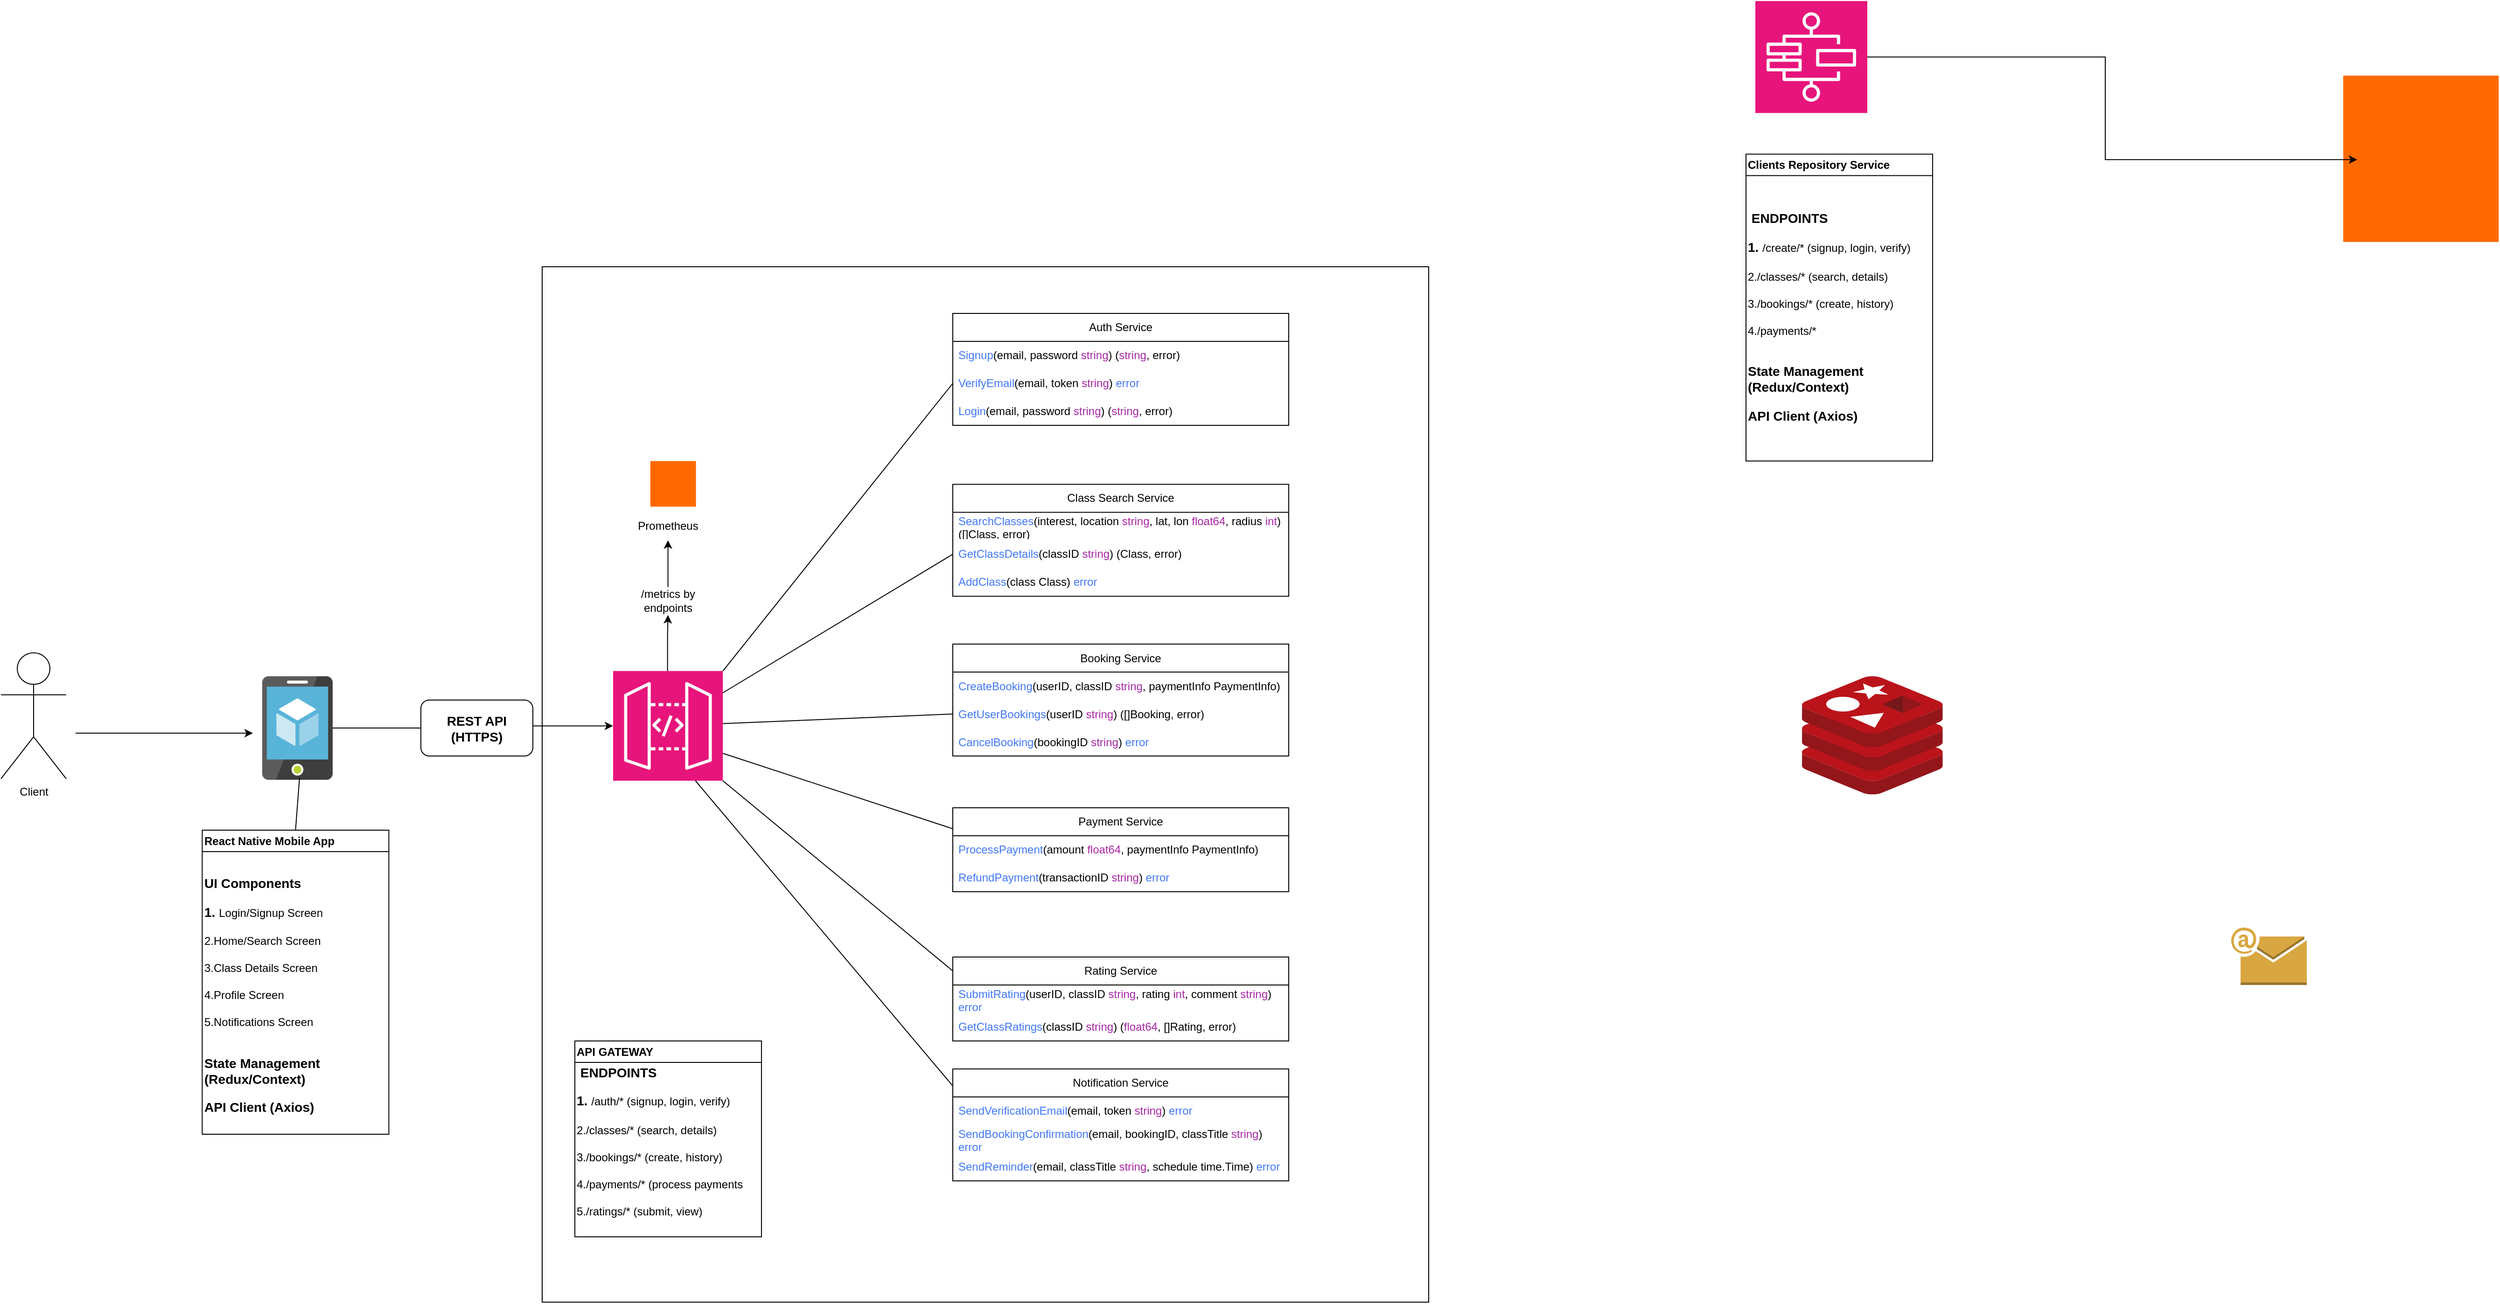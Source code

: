 <mxfile version="26.0.16">
  <diagram name="Page-1" id="qcjHH5lsIiazsaa5W-ul">
    <mxGraphModel dx="5980" dy="4520" grid="1" gridSize="10" guides="1" tooltips="1" connect="1" arrows="1" fold="1" page="1" pageScale="1" pageWidth="850" pageHeight="1100" math="0" shadow="0">
      <root>
        <object label="" id="0">
          <mxCell />
        </object>
        <mxCell id="1" parent="0" />
        <mxCell id="cJNAo7-rpcSI7vIQ_iWm-20" value="" style="rounded=0;whiteSpace=wrap;html=1;" parent="1" vertex="1">
          <mxGeometry x="290" y="-170" width="950" height="1110" as="geometry" />
        </mxCell>
        <mxCell id="cJNAo7-rpcSI7vIQ_iWm-12" style="edgeStyle=orthogonalEdgeStyle;rounded=0;orthogonalLoop=1;jettySize=auto;html=1;entryX=0;entryY=0.5;entryDx=0;entryDy=0;entryPerimeter=0;" parent="1" source="UwGBYlB62zekXMj5KIBy-1" target="UwGBYlB62zekXMj5KIBy-3" edge="1">
          <mxGeometry relative="1" as="geometry">
            <mxPoint x="220" y="324.5" as="targetPoint" />
          </mxGeometry>
        </mxCell>
        <mxCell id="UwGBYlB62zekXMj5KIBy-1" value="" style="image;sketch=0;aspect=fixed;html=1;points=[];align=center;fontSize=12;image=img/lib/mscae/App_Service_Mobile_App.svg;" parent="1" vertex="1">
          <mxGeometry x="-10" y="269" width="75.48" height="111" as="geometry" />
        </mxCell>
        <mxCell id="UAeihqjAnbuL0MjybBQk-22" style="edgeStyle=orthogonalEdgeStyle;rounded=0;orthogonalLoop=1;jettySize=auto;html=1;" edge="1" parent="1" source="UwGBYlB62zekXMj5KIBy-3" target="cJNAo7-rpcSI7vIQ_iWm-20">
          <mxGeometry relative="1" as="geometry">
            <Array as="points">
              <mxPoint x="630" y="-130" />
              <mxPoint x="630" y="-130" />
            </Array>
          </mxGeometry>
        </mxCell>
        <mxCell id="UwGBYlB62zekXMj5KIBy-3" value="" style="sketch=0;points=[[0,0,0],[0.25,0,0],[0.5,0,0],[0.75,0,0],[1,0,0],[0,1,0],[0.25,1,0],[0.5,1,0],[0.75,1,0],[1,1,0],[0,0.25,0],[0,0.5,0],[0,0.75,0],[1,0.25,0],[1,0.5,0],[1,0.75,0]];outlineConnect=0;fontColor=#232F3E;fillColor=#E7157B;strokeColor=#ffffff;dashed=0;verticalLabelPosition=bottom;verticalAlign=top;align=center;html=1;fontSize=12;fontStyle=0;aspect=fixed;shape=mxgraph.aws4.resourceIcon;resIcon=mxgraph.aws4.api_gateway;" parent="1" vertex="1">
          <mxGeometry x="366" y="263.4" width="117.6" height="117.6" as="geometry" />
        </mxCell>
        <mxCell id="feQHXw3CqpQp4v3quzRs-2" value="Client" style="shape=umlActor;verticalLabelPosition=bottom;verticalAlign=top;html=1;outlineConnect=0;" parent="1" vertex="1">
          <mxGeometry x="-290" y="243.9" width="70" height="135" as="geometry" />
        </mxCell>
        <mxCell id="feQHXw3CqpQp4v3quzRs-13" value="" style="points=[];aspect=fixed;html=1;align=center;shadow=0;dashed=0;fillColor=#FF6A00;strokeColor=none;shape=mxgraph.alibaba_cloud.prometheus;" parent="1" vertex="1">
          <mxGeometry x="405.9" y="38.3" width="48.9" height="48.9" as="geometry" />
        </mxCell>
        <mxCell id="feQHXw3CqpQp4v3quzRs-14" value="Prometheus" style="text;html=1;align=center;verticalAlign=middle;whiteSpace=wrap;rounded=0;" parent="1" vertex="1">
          <mxGeometry x="394.8" y="93.2" width="60" height="30" as="geometry" />
        </mxCell>
        <mxCell id="feQHXw3CqpQp4v3quzRs-15" value="" style="endArrow=classic;html=1;rounded=0;entryX=0.5;entryY=1;entryDx=0;entryDy=0;" parent="1" source="feQHXw3CqpQp4v3quzRs-16" target="feQHXw3CqpQp4v3quzRs-14" edge="1">
          <mxGeometry width="50" height="50" relative="1" as="geometry">
            <mxPoint x="353.35" y="284.4" as="sourcePoint" />
            <mxPoint x="363.35" y="213.4" as="targetPoint" />
          </mxGeometry>
        </mxCell>
        <mxCell id="feQHXw3CqpQp4v3quzRs-18" value="" style="endArrow=classic;html=1;rounded=0;entryX=0.5;entryY=1;entryDx=0;entryDy=0;" parent="1" target="feQHXw3CqpQp4v3quzRs-16" edge="1">
          <mxGeometry width="50" height="50" relative="1" as="geometry">
            <mxPoint x="424.35" y="263.4" as="sourcePoint" />
            <mxPoint x="352.35" y="183.4" as="targetPoint" />
            <Array as="points">
              <mxPoint x="424.35" y="223.4" />
            </Array>
          </mxGeometry>
        </mxCell>
        <mxCell id="feQHXw3CqpQp4v3quzRs-16" value="/metrics by endpoints" style="text;html=1;align=center;verticalAlign=middle;whiteSpace=wrap;rounded=0;" parent="1" vertex="1">
          <mxGeometry x="394.8" y="173.4" width="60" height="30" as="geometry" />
        </mxCell>
        <mxCell id="cJNAo7-rpcSI7vIQ_iWm-6" value="" style="endArrow=classic;html=1;rounded=0;" parent="1" edge="1">
          <mxGeometry width="50" height="50" relative="1" as="geometry">
            <mxPoint x="-210" y="330" as="sourcePoint" />
            <mxPoint x="-20" y="330" as="targetPoint" />
          </mxGeometry>
        </mxCell>
        <mxCell id="cJNAo7-rpcSI7vIQ_iWm-8" value="&lt;div&gt;React Native Mobile App&lt;/div&gt;" style="swimlane;whiteSpace=wrap;html=1;startSize=23;align=left;" parent="1" vertex="1">
          <mxGeometry x="-74.3" y="434" width="200" height="326" as="geometry" />
        </mxCell>
        <mxCell id="cJNAo7-rpcSI7vIQ_iWm-11" value="&lt;h3&gt;UI Components&lt;/h3&gt;&lt;h3&gt;1.&amp;nbsp;&lt;span style=&quot;background-color: transparent; color: light-dark(rgb(0, 0, 0), rgb(255, 255, 255)); font-size: 12px; font-weight: normal;&quot;&gt;Login/Signup Screen&lt;/span&gt;&lt;/h3&gt;&lt;h3&gt;&lt;span style=&quot;background-color: transparent; color: light-dark(rgb(0, 0, 0), rgb(255, 255, 255)); font-size: 12px; font-weight: normal;&quot;&gt;2.&lt;/span&gt;&lt;span style=&quot;background-color: transparent; color: light-dark(rgb(0, 0, 0), rgb(255, 255, 255)); font-size: 12px; font-weight: normal;&quot;&gt;Home/Search Screen&lt;/span&gt;&lt;/h3&gt;&lt;div&gt;3.&lt;span style=&quot;background-color: transparent; color: light-dark(rgb(0, 0, 0), rgb(255, 255, 255));&quot;&gt;Class Details Screen&lt;/span&gt;&lt;/div&gt;&lt;div&gt;&lt;span style=&quot;background-color: transparent; color: light-dark(rgb(0, 0, 0), rgb(255, 255, 255));&quot;&gt;&lt;br&gt;&lt;/span&gt;&lt;/div&gt;&lt;div&gt;&lt;span style=&quot;background-color: transparent; color: light-dark(rgb(0, 0, 0), rgb(255, 255, 255));&quot;&gt;4.&lt;/span&gt;&lt;span style=&quot;background-color: transparent; color: light-dark(rgb(0, 0, 0), rgb(255, 255, 255));&quot;&gt;Profile Screen&lt;/span&gt;&lt;/div&gt;&lt;div&gt;&lt;span style=&quot;background-color: transparent; color: light-dark(rgb(0, 0, 0), rgb(255, 255, 255));&quot;&gt;&lt;br&gt;&lt;/span&gt;&lt;/div&gt;&lt;div&gt;&lt;div&gt;5.Notifications Screen&lt;/div&gt;&lt;/div&gt;&lt;div&gt;&lt;br&gt;&lt;/div&gt;&lt;div&gt;&lt;h3&gt;State Management (Redux/Context)&lt;/h3&gt;&lt;/div&gt;&lt;div&gt;&lt;h3&gt;API Client (Axios)&lt;/h3&gt;&lt;/div&gt;" style="text;html=1;align=left;verticalAlign=middle;whiteSpace=wrap;rounded=0;" parent="cJNAo7-rpcSI7vIQ_iWm-8" vertex="1">
          <mxGeometry y="24.4" width="195.92" height="305.6" as="geometry" />
        </mxCell>
        <mxCell id="cJNAo7-rpcSI7vIQ_iWm-13" value="&lt;h3&gt;REST API (HTTPS)&lt;/h3&gt;" style="rounded=1;whiteSpace=wrap;html=1;" parent="1" vertex="1">
          <mxGeometry x="160" y="294.5" width="120" height="60" as="geometry" />
        </mxCell>
        <mxCell id="cJNAo7-rpcSI7vIQ_iWm-14" value="&lt;div&gt;API GATEWAY&lt;/div&gt;" style="swimlane;whiteSpace=wrap;html=1;startSize=23;align=left;" parent="1" vertex="1">
          <mxGeometry x="325" y="660" width="200" height="210" as="geometry" />
        </mxCell>
        <mxCell id="cJNAo7-rpcSI7vIQ_iWm-15" value="&lt;h3&gt;&amp;nbsp;ENDPOINTS&lt;/h3&gt;&lt;h3&gt;1.&amp;nbsp;&lt;span style=&quot;background-color: transparent; color: light-dark(rgb(0, 0, 0), rgb(255, 255, 255)); font-size: 12px; font-weight: normal;&quot; class=&quot;text-sm px-1 rounded-sm !font-mono bg-sunset/10 text-rust dark:bg-dawn/10 dark:text-dawn&quot;&gt;/auth/*&lt;/span&gt;&lt;span style=&quot;background-color: transparent; color: light-dark(rgb(0, 0, 0), rgb(255, 255, 255)); font-size: 12px; font-weight: normal;&quot;&gt; (signup, login, verify)&lt;/span&gt;&lt;/h3&gt;&lt;h3&gt;&lt;span style=&quot;background-color: transparent; color: light-dark(rgb(0, 0, 0), rgb(255, 255, 255)); font-size: 12px; font-weight: normal;&quot;&gt;2.&lt;/span&gt;&lt;span style=&quot;background-color: transparent; color: light-dark(rgb(0, 0, 0), rgb(255, 255, 255)); font-size: 12px; font-weight: normal;&quot; class=&quot;text-sm px-1 rounded-sm !font-mono bg-sunset/10 text-rust dark:bg-dawn/10 dark:text-dawn&quot;&gt;/classes/*&lt;/span&gt;&lt;span style=&quot;background-color: transparent; color: light-dark(rgb(0, 0, 0), rgb(255, 255, 255)); font-size: 12px; font-weight: normal;&quot;&gt; (search, details)&lt;/span&gt;&lt;/h3&gt;&lt;div&gt;3.&lt;span style=&quot;background-color: transparent; color: light-dark(rgb(0, 0, 0), rgb(255, 255, 255));&quot; class=&quot;text-sm px-1 rounded-sm !font-mono bg-sunset/10 text-rust dark:bg-dawn/10 dark:text-dawn&quot;&gt;/bookings/*&lt;/span&gt;&lt;span style=&quot;background-color: transparent; color: light-dark(rgb(0, 0, 0), rgb(255, 255, 255));&quot;&gt; (create, history)&lt;/span&gt;&lt;/div&gt;&lt;div&gt;&lt;span style=&quot;background-color: transparent; color: light-dark(rgb(0, 0, 0), rgb(255, 255, 255));&quot;&gt;&lt;br&gt;&lt;/span&gt;&lt;/div&gt;&lt;div&gt;&lt;span style=&quot;background-color: transparent; color: light-dark(rgb(0, 0, 0), rgb(255, 255, 255));&quot;&gt;4.&lt;/span&gt;&lt;span style=&quot;background-color: transparent; color: light-dark(rgb(0, 0, 0), rgb(255, 255, 255));&quot; class=&quot;text-sm px-1 rounded-sm !font-mono bg-sunset/10 text-rust dark:bg-dawn/10 dark:text-dawn&quot;&gt;/payments/*&lt;/span&gt;&lt;span style=&quot;background-color: transparent; color: light-dark(rgb(0, 0, 0), rgb(255, 255, 255));&quot;&gt; (process payments&lt;/span&gt;&lt;/div&gt;&lt;div&gt;&lt;span style=&quot;background-color: transparent; color: light-dark(rgb(0, 0, 0), rgb(255, 255, 255));&quot;&gt;&lt;br&gt;&lt;/span&gt;&lt;/div&gt;&lt;div&gt;&lt;div&gt;5.&lt;span style=&quot;background-color: transparent; color: light-dark(rgb(0, 0, 0), rgb(255, 255, 255));&quot; class=&quot;text-sm px-1 rounded-sm !font-mono bg-sunset/10 text-rust dark:bg-dawn/10 dark:text-dawn&quot;&gt;/ratings/*&lt;/span&gt;&lt;span style=&quot;background-color: transparent; color: light-dark(rgb(0, 0, 0), rgb(255, 255, 255));&quot;&gt; (submit, view)&lt;/span&gt;&lt;/div&gt;&lt;/div&gt;&lt;div&gt;&lt;br&gt;&lt;/div&gt;&lt;div&gt;&lt;h3&gt;&lt;br&gt;&lt;/h3&gt;&lt;/div&gt;" style="text;html=1;align=left;verticalAlign=middle;whiteSpace=wrap;rounded=0;" parent="cJNAo7-rpcSI7vIQ_iWm-14" vertex="1">
          <mxGeometry y="20.4" width="195.92" height="219.6" as="geometry" />
        </mxCell>
        <mxCell id="cJNAo7-rpcSI7vIQ_iWm-17" value="" style="endArrow=none;html=1;rounded=0;exitX=0.5;exitY=0;exitDx=0;exitDy=0;" parent="1" source="cJNAo7-rpcSI7vIQ_iWm-8" edge="1">
          <mxGeometry width="50" height="50" relative="1" as="geometry">
            <mxPoint x="30" y="428" as="sourcePoint" />
            <mxPoint x="30" y="377.5" as="targetPoint" />
          </mxGeometry>
        </mxCell>
        <mxCell id="UAeihqjAnbuL0MjybBQk-2" value="" style="image;sketch=0;aspect=fixed;html=1;points=[];align=center;fontSize=12;image=img/lib/mscae/Cache_Redis_Product.svg;" vertex="1" parent="1">
          <mxGeometry x="1640" y="269" width="150.83" height="126.7" as="geometry" />
        </mxCell>
        <mxCell id="UAeihqjAnbuL0MjybBQk-3" value="&lt;div&gt;Auth Service&lt;/div&gt;" style="swimlane;fontStyle=0;childLayout=stackLayout;horizontal=1;startSize=30;horizontalStack=0;resizeParent=1;resizeParentMax=0;resizeLast=0;collapsible=1;marginBottom=0;whiteSpace=wrap;html=1;" vertex="1" parent="1">
          <mxGeometry x="730" y="-120" width="360" height="120" as="geometry" />
        </mxCell>
        <mxCell id="UAeihqjAnbuL0MjybBQk-4" value="&lt;span style=&quot;color: rgb(64, 120, 242);&quot; class=&quot;hljs-function&quot;&gt;Signup&lt;/span&gt;&lt;span class=&quot;hljs-function hljs-params&quot;&gt;(email, password &lt;/span&gt;&lt;span style=&quot;color: rgb(166, 38, 164);&quot; class=&quot;hljs-function hljs-params&quot;&gt;string&lt;/span&gt;&lt;span class=&quot;hljs-function hljs-params&quot;&gt;)&lt;/span&gt;&lt;span class=&quot;hljs-function&quot;&gt; &lt;/span&gt;&lt;span class=&quot;hljs-function hljs-params&quot;&gt;(&lt;/span&gt;&lt;span style=&quot;color: rgb(166, 38, 164);&quot; class=&quot;hljs-function hljs-params&quot;&gt;string&lt;/span&gt;&lt;span class=&quot;hljs-function hljs-params&quot;&gt;, error)&lt;/span&gt;" style="text;strokeColor=none;fillColor=none;align=left;verticalAlign=middle;spacingLeft=4;spacingRight=4;overflow=hidden;points=[[0,0.5],[1,0.5]];portConstraint=eastwest;rotatable=0;whiteSpace=wrap;html=1;" vertex="1" parent="UAeihqjAnbuL0MjybBQk-3">
          <mxGeometry y="30" width="360" height="30" as="geometry" />
        </mxCell>
        <mxCell id="UAeihqjAnbuL0MjybBQk-17" value="&lt;span style=&quot;color: rgb(64, 120, 242);&quot; class=&quot;hljs-function&quot;&gt;VerifyEmail&lt;/span&gt;&lt;span class=&quot;hljs-function hljs-params&quot;&gt;(email, token&amp;nbsp;&lt;/span&gt;&lt;span style=&quot;color: rgb(166, 38, 164);&quot; class=&quot;hljs-function hljs-params&quot;&gt;string&lt;/span&gt;&lt;span class=&quot;hljs-function hljs-params&quot;&gt;)&lt;/span&gt;&lt;span class=&quot;hljs-function&quot;&gt;&amp;nbsp;&lt;/span&gt;&lt;span style=&quot;color: rgb(64, 120, 242);&quot; class=&quot;hljs-function&quot;&gt;error&lt;/span&gt;" style="text;strokeColor=none;fillColor=none;align=left;verticalAlign=middle;spacingLeft=4;spacingRight=4;overflow=hidden;points=[[0,0.5],[1,0.5]];portConstraint=eastwest;rotatable=0;whiteSpace=wrap;html=1;" vertex="1" parent="UAeihqjAnbuL0MjybBQk-3">
          <mxGeometry y="60" width="360" height="30" as="geometry" />
        </mxCell>
        <mxCell id="UAeihqjAnbuL0MjybBQk-18" value="&lt;div&gt;&lt;span style=&quot;color: rgb(64, 120, 242);&quot; class=&quot;hljs-function&quot;&gt;Login&lt;/span&gt;&lt;span class=&quot;hljs-function hljs-params&quot;&gt;(email, password &lt;/span&gt;&lt;span style=&quot;color: rgb(166, 38, 164);&quot; class=&quot;hljs-function hljs-params&quot;&gt;string&lt;/span&gt;&lt;span class=&quot;hljs-function hljs-params&quot;&gt;)&lt;/span&gt;&lt;span class=&quot;hljs-function&quot;&gt; &lt;/span&gt;&lt;span class=&quot;hljs-function hljs-params&quot;&gt;(&lt;/span&gt;&lt;span style=&quot;color: rgb(166, 38, 164);&quot; class=&quot;hljs-function hljs-params&quot;&gt;string&lt;/span&gt;&lt;span class=&quot;hljs-function hljs-params&quot;&gt;, error)&lt;/span&gt;&lt;/div&gt;" style="text;strokeColor=none;fillColor=none;align=left;verticalAlign=middle;spacingLeft=4;spacingRight=4;overflow=hidden;points=[[0,0.5],[1,0.5]];portConstraint=eastwest;rotatable=0;whiteSpace=wrap;html=1;" vertex="1" parent="UAeihqjAnbuL0MjybBQk-3">
          <mxGeometry y="90" width="360" height="30" as="geometry" />
        </mxCell>
        <mxCell id="UAeihqjAnbuL0MjybBQk-8" value="Class Search Service" style="swimlane;fontStyle=0;childLayout=stackLayout;horizontal=1;startSize=30;horizontalStack=0;resizeParent=1;resizeParentMax=0;resizeLast=0;collapsible=1;marginBottom=0;whiteSpace=wrap;html=1;" vertex="1" parent="1">
          <mxGeometry x="730" y="63.2" width="360" height="120" as="geometry" />
        </mxCell>
        <mxCell id="UAeihqjAnbuL0MjybBQk-9" value="&lt;div&gt;&lt;span style=&quot;color: rgb(64, 120, 242);&quot; class=&quot;hljs-function&quot;&gt;SearchClasses&lt;/span&gt;&lt;span class=&quot;hljs-function hljs-params&quot;&gt;(interest, location &lt;/span&gt;&lt;span style=&quot;color: rgb(166, 38, 164);&quot; class=&quot;hljs-function hljs-params&quot;&gt;string&lt;/span&gt;&lt;span class=&quot;hljs-function hljs-params&quot;&gt;, lat, lon &lt;/span&gt;&lt;span style=&quot;color: rgb(166, 38, 164);&quot; class=&quot;hljs-function hljs-params&quot;&gt;float64&lt;/span&gt;&lt;span class=&quot;hljs-function hljs-params&quot;&gt;, radius &lt;/span&gt;&lt;span style=&quot;color: rgb(166, 38, 164);&quot; class=&quot;hljs-function hljs-params&quot;&gt;int&lt;/span&gt;&lt;span class=&quot;hljs-function hljs-params&quot;&gt;)&lt;/span&gt;&lt;span class=&quot;hljs-function&quot;&gt; &lt;/span&gt;&lt;span class=&quot;hljs-function hljs-params&quot;&gt;([]Class, error)&lt;/span&gt;&lt;/div&gt;" style="text;strokeColor=none;fillColor=none;align=left;verticalAlign=middle;spacingLeft=4;spacingRight=4;overflow=hidden;points=[[0,0.5],[1,0.5]];portConstraint=eastwest;rotatable=0;whiteSpace=wrap;html=1;" vertex="1" parent="UAeihqjAnbuL0MjybBQk-8">
          <mxGeometry y="30" width="360" height="30" as="geometry" />
        </mxCell>
        <mxCell id="UAeihqjAnbuL0MjybBQk-19" value="&lt;div&gt;&lt;span style=&quot;color: rgb(64, 120, 242);&quot; class=&quot;hljs-function&quot;&gt;GetClassDetails&lt;/span&gt;&lt;span class=&quot;hljs-function hljs-params&quot;&gt;(classID &lt;/span&gt;&lt;span style=&quot;color: rgb(166, 38, 164);&quot; class=&quot;hljs-function hljs-params&quot;&gt;string&lt;/span&gt;&lt;span class=&quot;hljs-function hljs-params&quot;&gt;)&lt;/span&gt;&lt;span class=&quot;hljs-function&quot;&gt; &lt;/span&gt;&lt;span class=&quot;hljs-function hljs-params&quot;&gt;(Class, error)&lt;/span&gt;&lt;/div&gt;" style="text;strokeColor=none;fillColor=none;align=left;verticalAlign=middle;spacingLeft=4;spacingRight=4;overflow=hidden;points=[[0,0.5],[1,0.5]];portConstraint=eastwest;rotatable=0;whiteSpace=wrap;html=1;" vertex="1" parent="UAeihqjAnbuL0MjybBQk-8">
          <mxGeometry y="60" width="360" height="30" as="geometry" />
        </mxCell>
        <mxCell id="UAeihqjAnbuL0MjybBQk-20" value="&lt;div&gt;&lt;span style=&quot;color: rgb(64, 120, 242);&quot; class=&quot;hljs-function&quot;&gt;AddClass&lt;/span&gt;&lt;span class=&quot;hljs-function hljs-params&quot;&gt;(class Class)&lt;/span&gt;&lt;span class=&quot;hljs-function&quot;&gt; &lt;/span&gt;&lt;span style=&quot;color: rgb(64, 120, 242);&quot; class=&quot;hljs-function&quot;&gt;error&lt;/span&gt;&lt;/div&gt;" style="text;strokeColor=none;fillColor=none;align=left;verticalAlign=middle;spacingLeft=4;spacingRight=4;overflow=hidden;points=[[0,0.5],[1,0.5]];portConstraint=eastwest;rotatable=0;whiteSpace=wrap;html=1;" vertex="1" parent="UAeihqjAnbuL0MjybBQk-8">
          <mxGeometry y="90" width="360" height="30" as="geometry" />
        </mxCell>
        <mxCell id="UAeihqjAnbuL0MjybBQk-10" value="Booking Service" style="swimlane;fontStyle=0;childLayout=stackLayout;horizontal=1;startSize=30;horizontalStack=0;resizeParent=1;resizeParentMax=0;resizeLast=0;collapsible=1;marginBottom=0;whiteSpace=wrap;html=1;" vertex="1" parent="1">
          <mxGeometry x="730" y="234.5" width="360" height="120" as="geometry" />
        </mxCell>
        <mxCell id="UAeihqjAnbuL0MjybBQk-11" value="&lt;div&gt;&lt;span class=&quot;hljs-function&quot;&gt; &lt;/span&gt;&lt;span style=&quot;color: rgb(64, 120, 242);&quot; class=&quot;hljs-function&quot;&gt;CreateBooking&lt;/span&gt;&lt;span class=&quot;hljs-function hljs-params&quot;&gt;(userID, classID &lt;/span&gt;&lt;span style=&quot;color: rgb(166, 38, 164);&quot; class=&quot;hljs-function hljs-params&quot;&gt;string&lt;/span&gt;&lt;span class=&quot;hljs-function hljs-params&quot;&gt;, paymentInfo PaymentInfo)&lt;/span&gt;&lt;/div&gt;" style="text;strokeColor=none;fillColor=none;align=left;verticalAlign=middle;spacingLeft=4;spacingRight=4;overflow=hidden;points=[[0,0.5],[1,0.5]];portConstraint=eastwest;rotatable=0;whiteSpace=wrap;html=1;" vertex="1" parent="UAeihqjAnbuL0MjybBQk-10">
          <mxGeometry y="30" width="360" height="30" as="geometry" />
        </mxCell>
        <mxCell id="UAeihqjAnbuL0MjybBQk-29" value="&lt;div&gt;&lt;span style=&quot;color: rgb(64, 120, 242);&quot; class=&quot;hljs-function&quot;&gt;GetUserBookings&lt;/span&gt;&lt;span class=&quot;hljs-function hljs-params&quot;&gt;(userID &lt;/span&gt;&lt;span style=&quot;color: rgb(166, 38, 164);&quot; class=&quot;hljs-function hljs-params&quot;&gt;string&lt;/span&gt;&lt;span class=&quot;hljs-function hljs-params&quot;&gt;)&lt;/span&gt;&lt;span class=&quot;hljs-function&quot;&gt; &lt;/span&gt;&lt;span class=&quot;hljs-function hljs-params&quot;&gt;([]Booking, error)&lt;/span&gt;&lt;/div&gt;" style="text;strokeColor=none;fillColor=none;align=left;verticalAlign=middle;spacingLeft=4;spacingRight=4;overflow=hidden;points=[[0,0.5],[1,0.5]];portConstraint=eastwest;rotatable=0;whiteSpace=wrap;html=1;" vertex="1" parent="UAeihqjAnbuL0MjybBQk-10">
          <mxGeometry y="60" width="360" height="30" as="geometry" />
        </mxCell>
        <mxCell id="UAeihqjAnbuL0MjybBQk-30" value="&lt;div&gt;&lt;span style=&quot;color: rgb(64, 120, 242);&quot; class=&quot;hljs-function&quot;&gt;CancelBooking&lt;/span&gt;&lt;span class=&quot;hljs-function hljs-params&quot;&gt;(bookingID &lt;/span&gt;&lt;span style=&quot;color: rgb(166, 38, 164);&quot; class=&quot;hljs-function hljs-params&quot;&gt;string&lt;/span&gt;&lt;span class=&quot;hljs-function hljs-params&quot;&gt;)&lt;/span&gt;&lt;span class=&quot;hljs-function&quot;&gt; &lt;/span&gt;&lt;span style=&quot;color: rgb(64, 120, 242);&quot; class=&quot;hljs-function&quot;&gt;error&lt;/span&gt;&lt;/div&gt;" style="text;strokeColor=none;fillColor=none;align=left;verticalAlign=middle;spacingLeft=4;spacingRight=4;overflow=hidden;points=[[0,0.5],[1,0.5]];portConstraint=eastwest;rotatable=0;whiteSpace=wrap;html=1;" vertex="1" parent="UAeihqjAnbuL0MjybBQk-10">
          <mxGeometry y="90" width="360" height="30" as="geometry" />
        </mxCell>
        <mxCell id="UAeihqjAnbuL0MjybBQk-12" value="Payment Service" style="swimlane;fontStyle=0;childLayout=stackLayout;horizontal=1;startSize=30;horizontalStack=0;resizeParent=1;resizeParentMax=0;resizeLast=0;collapsible=1;marginBottom=0;whiteSpace=wrap;html=1;" vertex="1" parent="1">
          <mxGeometry x="730" y="410" width="360" height="90" as="geometry" />
        </mxCell>
        <mxCell id="UAeihqjAnbuL0MjybBQk-13" value="&lt;div&gt;&lt;span style=&quot;color: rgb(64, 120, 242);&quot; class=&quot;hljs-function&quot;&gt;ProcessPayment&lt;/span&gt;&lt;span class=&quot;hljs-function hljs-params&quot;&gt;(amount &lt;/span&gt;&lt;span style=&quot;color: rgb(166, 38, 164);&quot; class=&quot;hljs-function hljs-params&quot;&gt;float64&lt;/span&gt;&lt;span class=&quot;hljs-function hljs-params&quot;&gt;, paymentInfo PaymentInfo)&lt;/span&gt;&lt;/div&gt;" style="text;strokeColor=none;fillColor=none;align=left;verticalAlign=middle;spacingLeft=4;spacingRight=4;overflow=hidden;points=[[0,0.5],[1,0.5]];portConstraint=eastwest;rotatable=0;whiteSpace=wrap;html=1;" vertex="1" parent="UAeihqjAnbuL0MjybBQk-12">
          <mxGeometry y="30" width="360" height="30" as="geometry" />
        </mxCell>
        <mxCell id="UAeihqjAnbuL0MjybBQk-31" value="&lt;div&gt;&lt;span style=&quot;color: rgb(64, 120, 242);&quot; class=&quot;hljs-function&quot;&gt;RefundPayment&lt;/span&gt;&lt;span class=&quot;hljs-function hljs-params&quot;&gt;(transactionID &lt;/span&gt;&lt;span style=&quot;color: rgb(166, 38, 164);&quot; class=&quot;hljs-function hljs-params&quot;&gt;string&lt;/span&gt;&lt;span class=&quot;hljs-function hljs-params&quot;&gt;)&lt;/span&gt;&lt;span class=&quot;hljs-function&quot;&gt; &lt;/span&gt;&lt;span style=&quot;color: rgb(64, 120, 242);&quot; class=&quot;hljs-function&quot;&gt;error&lt;/span&gt;&lt;/div&gt;" style="text;strokeColor=none;fillColor=none;align=left;verticalAlign=middle;spacingLeft=4;spacingRight=4;overflow=hidden;points=[[0,0.5],[1,0.5]];portConstraint=eastwest;rotatable=0;whiteSpace=wrap;html=1;" vertex="1" parent="UAeihqjAnbuL0MjybBQk-12">
          <mxGeometry y="60" width="360" height="30" as="geometry" />
        </mxCell>
        <mxCell id="UAeihqjAnbuL0MjybBQk-14" value="Rating Service" style="swimlane;fontStyle=0;childLayout=stackLayout;horizontal=1;startSize=30;horizontalStack=0;resizeParent=1;resizeParentMax=0;resizeLast=0;collapsible=1;marginBottom=0;whiteSpace=wrap;html=1;" vertex="1" parent="1">
          <mxGeometry x="730" y="570" width="360" height="90" as="geometry" />
        </mxCell>
        <mxCell id="UAeihqjAnbuL0MjybBQk-15" value="&lt;div&gt;&lt;span style=&quot;color: rgb(64, 120, 242);&quot; class=&quot;hljs-function&quot;&gt;SubmitRating&lt;/span&gt;&lt;span class=&quot;hljs-function hljs-params&quot;&gt;(userID, classID &lt;/span&gt;&lt;span style=&quot;color: rgb(166, 38, 164);&quot; class=&quot;hljs-function hljs-params&quot;&gt;string&lt;/span&gt;&lt;span class=&quot;hljs-function hljs-params&quot;&gt;, rating &lt;/span&gt;&lt;span style=&quot;color: rgb(166, 38, 164);&quot; class=&quot;hljs-function hljs-params&quot;&gt;int&lt;/span&gt;&lt;span class=&quot;hljs-function hljs-params&quot;&gt;, comment &lt;/span&gt;&lt;span style=&quot;color: rgb(166, 38, 164);&quot; class=&quot;hljs-function hljs-params&quot;&gt;string&lt;/span&gt;&lt;span class=&quot;hljs-function hljs-params&quot;&gt;)&lt;/span&gt;&lt;span class=&quot;hljs-function&quot;&gt; &lt;/span&gt;&lt;span style=&quot;color: rgb(64, 120, 242);&quot; class=&quot;hljs-function&quot;&gt;error&lt;/span&gt;&lt;/div&gt;" style="text;strokeColor=none;fillColor=none;align=left;verticalAlign=middle;spacingLeft=4;spacingRight=4;overflow=hidden;points=[[0,0.5],[1,0.5]];portConstraint=eastwest;rotatable=0;whiteSpace=wrap;html=1;" vertex="1" parent="UAeihqjAnbuL0MjybBQk-14">
          <mxGeometry y="30" width="360" height="30" as="geometry" />
        </mxCell>
        <mxCell id="UAeihqjAnbuL0MjybBQk-32" value="&lt;div&gt;&lt;span style=&quot;color: rgb(64, 120, 242);&quot; class=&quot;hljs-function&quot;&gt;GetClassRatings&lt;/span&gt;&lt;span class=&quot;hljs-function hljs-params&quot;&gt;(classID &lt;/span&gt;&lt;span style=&quot;color: rgb(166, 38, 164);&quot; class=&quot;hljs-function hljs-params&quot;&gt;string&lt;/span&gt;&lt;span class=&quot;hljs-function hljs-params&quot;&gt;)&lt;/span&gt;&lt;span class=&quot;hljs-function&quot;&gt; &lt;/span&gt;&lt;span class=&quot;hljs-function hljs-params&quot;&gt;(&lt;/span&gt;&lt;span style=&quot;color: rgb(166, 38, 164);&quot; class=&quot;hljs-function hljs-params&quot;&gt;float64&lt;/span&gt;&lt;span class=&quot;hljs-function hljs-params&quot;&gt;, []Rating, error)&lt;/span&gt;&lt;/div&gt;" style="text;strokeColor=none;fillColor=none;align=left;verticalAlign=middle;spacingLeft=4;spacingRight=4;overflow=hidden;points=[[0,0.5],[1,0.5]];portConstraint=eastwest;rotatable=0;whiteSpace=wrap;html=1;" vertex="1" parent="UAeihqjAnbuL0MjybBQk-14">
          <mxGeometry y="60" width="360" height="30" as="geometry" />
        </mxCell>
        <mxCell id="UAeihqjAnbuL0MjybBQk-33" value="Notification Service" style="swimlane;fontStyle=0;childLayout=stackLayout;horizontal=1;startSize=30;horizontalStack=0;resizeParent=1;resizeParentMax=0;resizeLast=0;collapsible=1;marginBottom=0;whiteSpace=wrap;html=1;" vertex="1" parent="1">
          <mxGeometry x="730" y="690" width="360" height="120" as="geometry" />
        </mxCell>
        <mxCell id="UAeihqjAnbuL0MjybBQk-34" value="&lt;div&gt;&lt;span style=&quot;color: rgb(64, 120, 242);&quot; class=&quot;hljs-function&quot;&gt;SendVerificationEmail&lt;/span&gt;&lt;span class=&quot;hljs-function hljs-params&quot;&gt;(email, token &lt;/span&gt;&lt;span style=&quot;color: rgb(166, 38, 164);&quot; class=&quot;hljs-function hljs-params&quot;&gt;string&lt;/span&gt;&lt;span class=&quot;hljs-function hljs-params&quot;&gt;)&lt;/span&gt;&lt;span class=&quot;hljs-function&quot;&gt; &lt;/span&gt;&lt;span style=&quot;color: rgb(64, 120, 242);&quot; class=&quot;hljs-function&quot;&gt;error&lt;/span&gt;&lt;/div&gt;" style="text;strokeColor=none;fillColor=none;align=left;verticalAlign=middle;spacingLeft=4;spacingRight=4;overflow=hidden;points=[[0,0.5],[1,0.5]];portConstraint=eastwest;rotatable=0;whiteSpace=wrap;html=1;" vertex="1" parent="UAeihqjAnbuL0MjybBQk-33">
          <mxGeometry y="30" width="360" height="30" as="geometry" />
        </mxCell>
        <mxCell id="UAeihqjAnbuL0MjybBQk-35" value="&lt;div&gt;&lt;span style=&quot;color: rgb(64, 120, 242);&quot; class=&quot;hljs-function&quot;&gt;SendBookingConfirmation&lt;/span&gt;&lt;span class=&quot;hljs-function hljs-params&quot;&gt;(email, bookingID, classTitle &lt;/span&gt;&lt;span style=&quot;color: rgb(166, 38, 164);&quot; class=&quot;hljs-function hljs-params&quot;&gt;string&lt;/span&gt;&lt;span class=&quot;hljs-function hljs-params&quot;&gt;)&lt;/span&gt;&lt;span class=&quot;hljs-function&quot;&gt; &lt;/span&gt;&lt;span style=&quot;color: rgb(64, 120, 242);&quot; class=&quot;hljs-function&quot;&gt;error&lt;/span&gt;&lt;/div&gt;" style="text;strokeColor=none;fillColor=none;align=left;verticalAlign=middle;spacingLeft=4;spacingRight=4;overflow=hidden;points=[[0,0.5],[1,0.5]];portConstraint=eastwest;rotatable=0;whiteSpace=wrap;html=1;" vertex="1" parent="UAeihqjAnbuL0MjybBQk-33">
          <mxGeometry y="60" width="360" height="30" as="geometry" />
        </mxCell>
        <mxCell id="UAeihqjAnbuL0MjybBQk-36" value="&lt;div&gt;&lt;span style=&quot;color: rgb(64, 120, 242);&quot; class=&quot;hljs-function&quot;&gt;SendReminder&lt;/span&gt;&lt;span class=&quot;hljs-function hljs-params&quot;&gt;(email, classTitle &lt;/span&gt;&lt;span style=&quot;color: rgb(166, 38, 164);&quot; class=&quot;hljs-function hljs-params&quot;&gt;string&lt;/span&gt;&lt;span class=&quot;hljs-function hljs-params&quot;&gt;, schedule time.Time)&lt;/span&gt;&lt;span class=&quot;hljs-function&quot;&gt; &lt;/span&gt;&lt;span style=&quot;color: rgb(64, 120, 242);&quot; class=&quot;hljs-function&quot;&gt;error&lt;/span&gt;&lt;/div&gt;" style="text;strokeColor=none;fillColor=none;align=left;verticalAlign=middle;spacingLeft=4;spacingRight=4;overflow=hidden;points=[[0,0.5],[1,0.5]];portConstraint=eastwest;rotatable=0;whiteSpace=wrap;html=1;" vertex="1" parent="UAeihqjAnbuL0MjybBQk-33">
          <mxGeometry y="90" width="360" height="30" as="geometry" />
        </mxCell>
        <mxCell id="UAeihqjAnbuL0MjybBQk-40" value="" style="endArrow=none;html=1;rounded=0;entryX=0;entryY=0.5;entryDx=0;entryDy=0;" edge="1" parent="1" source="UwGBYlB62zekXMj5KIBy-3" target="UAeihqjAnbuL0MjybBQk-19">
          <mxGeometry width="50" height="50" relative="1" as="geometry">
            <mxPoint x="480" y="320" as="sourcePoint" />
            <mxPoint x="530" y="270" as="targetPoint" />
          </mxGeometry>
        </mxCell>
        <mxCell id="UAeihqjAnbuL0MjybBQk-41" value="" style="endArrow=none;html=1;rounded=0;entryX=0;entryY=0.5;entryDx=0;entryDy=0;" edge="1" parent="1" source="UwGBYlB62zekXMj5KIBy-3" target="UAeihqjAnbuL0MjybBQk-29">
          <mxGeometry width="50" height="50" relative="1" as="geometry">
            <mxPoint x="494" y="297" as="sourcePoint" />
            <mxPoint x="740" y="148" as="targetPoint" />
          </mxGeometry>
        </mxCell>
        <mxCell id="UAeihqjAnbuL0MjybBQk-42" value="" style="endArrow=none;html=1;rounded=0;entryX=0;entryY=0.25;entryDx=0;entryDy=0;exitX=1;exitY=0.75;exitDx=0;exitDy=0;exitPerimeter=0;" edge="1" parent="1" source="UwGBYlB62zekXMj5KIBy-3" target="UAeihqjAnbuL0MjybBQk-12">
          <mxGeometry width="50" height="50" relative="1" as="geometry">
            <mxPoint x="494" y="330" as="sourcePoint" />
            <mxPoint x="740" y="320" as="targetPoint" />
          </mxGeometry>
        </mxCell>
        <mxCell id="UAeihqjAnbuL0MjybBQk-43" value="" style="endArrow=none;html=1;rounded=0;entryX=-0.001;entryY=0.162;entryDx=0;entryDy=0;exitX=1;exitY=1;exitDx=0;exitDy=0;exitPerimeter=0;entryPerimeter=0;" edge="1" parent="1" source="UwGBYlB62zekXMj5KIBy-3" target="UAeihqjAnbuL0MjybBQk-14">
          <mxGeometry width="50" height="50" relative="1" as="geometry">
            <mxPoint x="494" y="362" as="sourcePoint" />
            <mxPoint x="740" y="443" as="targetPoint" />
          </mxGeometry>
        </mxCell>
        <mxCell id="UAeihqjAnbuL0MjybBQk-44" value="" style="endArrow=none;html=1;rounded=0;entryX=0;entryY=0.5;entryDx=0;entryDy=0;exitX=1;exitY=0;exitDx=0;exitDy=0;exitPerimeter=0;" edge="1" parent="1" source="UwGBYlB62zekXMj5KIBy-3" target="UAeihqjAnbuL0MjybBQk-17">
          <mxGeometry width="50" height="50" relative="1" as="geometry">
            <mxPoint x="494" y="297" as="sourcePoint" />
            <mxPoint x="740" y="148" as="targetPoint" />
          </mxGeometry>
        </mxCell>
        <mxCell id="UAeihqjAnbuL0MjybBQk-45" value="" style="endArrow=none;html=1;rounded=0;entryX=-0.001;entryY=0.148;entryDx=0;entryDy=0;exitX=0.75;exitY=1;exitDx=0;exitDy=0;exitPerimeter=0;entryPerimeter=0;" edge="1" parent="1" source="UwGBYlB62zekXMj5KIBy-3" target="UAeihqjAnbuL0MjybBQk-33">
          <mxGeometry width="50" height="50" relative="1" as="geometry">
            <mxPoint x="494" y="391" as="sourcePoint" />
            <mxPoint x="740" y="595" as="targetPoint" />
          </mxGeometry>
        </mxCell>
        <mxCell id="UAeihqjAnbuL0MjybBQk-46" value="" style="points=[];aspect=fixed;html=1;align=center;shadow=0;dashed=0;fillColor=#FF6A00;strokeColor=none;shape=mxgraph.alibaba_cloud.cassandra_wide-column_database_02;" vertex="1" parent="1">
          <mxGeometry x="2220" y="-374.9" width="166.61" height="178.3" as="geometry" />
        </mxCell>
        <mxCell id="UAeihqjAnbuL0MjybBQk-47" value="" style="outlineConnect=0;dashed=0;verticalLabelPosition=bottom;verticalAlign=top;align=center;html=1;shape=mxgraph.aws3.email;fillColor=#D9A741;gradientColor=none;" vertex="1" parent="1">
          <mxGeometry x="2100" y="538.5" width="81" height="61.5" as="geometry" />
        </mxCell>
        <mxCell id="UAeihqjAnbuL0MjybBQk-48" value="" style="sketch=0;points=[[0,0,0],[0.25,0,0],[0.5,0,0],[0.75,0,0],[1,0,0],[0,1,0],[0.25,1,0],[0.5,1,0],[0.75,1,0],[1,1,0],[0,0.25,0],[0,0.5,0],[0,0.75,0],[1,0.25,0],[1,0.5,0],[1,0.75,0]];outlineConnect=0;fontColor=#232F3E;fillColor=#E7157B;strokeColor=#ffffff;dashed=0;verticalLabelPosition=bottom;verticalAlign=top;align=center;html=1;fontSize=12;fontStyle=0;aspect=fixed;shape=mxgraph.aws4.resourceIcon;resIcon=mxgraph.aws4.step_functions;" vertex="1" parent="1">
          <mxGeometry x="1590" y="-454.9" width="120" height="120" as="geometry" />
        </mxCell>
        <mxCell id="UAeihqjAnbuL0MjybBQk-50" style="edgeStyle=orthogonalEdgeStyle;rounded=0;orthogonalLoop=1;jettySize=auto;html=1;entryX=0.09;entryY=0.505;entryDx=0;entryDy=0;entryPerimeter=0;" edge="1" parent="1" source="UAeihqjAnbuL0MjybBQk-48" target="UAeihqjAnbuL0MjybBQk-46">
          <mxGeometry relative="1" as="geometry" />
        </mxCell>
        <mxCell id="UAeihqjAnbuL0MjybBQk-51" value="Clients Repository Service" style="swimlane;whiteSpace=wrap;html=1;startSize=23;align=left;" vertex="1" parent="1">
          <mxGeometry x="1580" y="-290.7" width="200" height="329" as="geometry" />
        </mxCell>
        <mxCell id="UAeihqjAnbuL0MjybBQk-52" value="&lt;h3&gt;&amp;nbsp;ENDPOINTS&lt;/h3&gt;&lt;h3&gt;1.&amp;nbsp;&lt;span style=&quot;background-color: transparent; color: light-dark(rgb(0, 0, 0), rgb(255, 255, 255)); font-size: 12px; font-weight: normal;&quot; class=&quot;text-sm px-1 rounded-sm !font-mono bg-sunset/10 text-rust dark:bg-dawn/10 dark:text-dawn&quot;&gt;/create/*&lt;/span&gt;&lt;span style=&quot;background-color: transparent; color: light-dark(rgb(0, 0, 0), rgb(255, 255, 255)); font-size: 12px; font-weight: normal;&quot;&gt; (signup, login, verify)&lt;/span&gt;&lt;/h3&gt;&lt;h3&gt;&lt;span style=&quot;background-color: transparent; color: light-dark(rgb(0, 0, 0), rgb(255, 255, 255)); font-size: 12px; font-weight: normal;&quot;&gt;2.&lt;/span&gt;&lt;span style=&quot;background-color: transparent; color: light-dark(rgb(0, 0, 0), rgb(255, 255, 255)); font-size: 12px; font-weight: normal;&quot; class=&quot;text-sm px-1 rounded-sm !font-mono bg-sunset/10 text-rust dark:bg-dawn/10 dark:text-dawn&quot;&gt;/classes/*&lt;/span&gt;&lt;span style=&quot;background-color: transparent; color: light-dark(rgb(0, 0, 0), rgb(255, 255, 255)); font-size: 12px; font-weight: normal;&quot;&gt; (search, details)&lt;/span&gt;&lt;/h3&gt;&lt;div&gt;3.&lt;span style=&quot;background-color: transparent; color: light-dark(rgb(0, 0, 0), rgb(255, 255, 255));&quot; class=&quot;text-sm px-1 rounded-sm !font-mono bg-sunset/10 text-rust dark:bg-dawn/10 dark:text-dawn&quot;&gt;/bookings/*&lt;/span&gt;&lt;span style=&quot;background-color: transparent; color: light-dark(rgb(0, 0, 0), rgb(255, 255, 255));&quot;&gt; (create, history)&lt;/span&gt;&lt;/div&gt;&lt;div&gt;&lt;span style=&quot;background-color: transparent; color: light-dark(rgb(0, 0, 0), rgb(255, 255, 255));&quot;&gt;&lt;br&gt;&lt;/span&gt;&lt;/div&gt;&lt;div&gt;&lt;span style=&quot;background-color: transparent; color: light-dark(rgb(0, 0, 0), rgb(255, 255, 255));&quot;&gt;4.&lt;/span&gt;&lt;span style=&quot;background-color: transparent; color: light-dark(rgb(0, 0, 0), rgb(255, 255, 255));&quot; class=&quot;text-sm px-1 rounded-sm !font-mono bg-sunset/10 text-rust dark:bg-dawn/10 dark:text-dawn&quot;&gt;/payments/*&lt;/span&gt;&lt;/div&gt;&lt;div&gt;&lt;br&gt;&lt;/div&gt;&lt;div&gt;&lt;h3&gt;State Management (Redux/Context)&lt;/h3&gt;&lt;/div&gt;&lt;div&gt;&lt;h3&gt;API Client (Axios)&lt;/h3&gt;&lt;/div&gt;" style="text;html=1;align=left;verticalAlign=middle;whiteSpace=wrap;rounded=0;" vertex="1" parent="UAeihqjAnbuL0MjybBQk-51">
          <mxGeometry y="20" width="200" height="309" as="geometry" />
        </mxCell>
      </root>
    </mxGraphModel>
  </diagram>
</mxfile>
